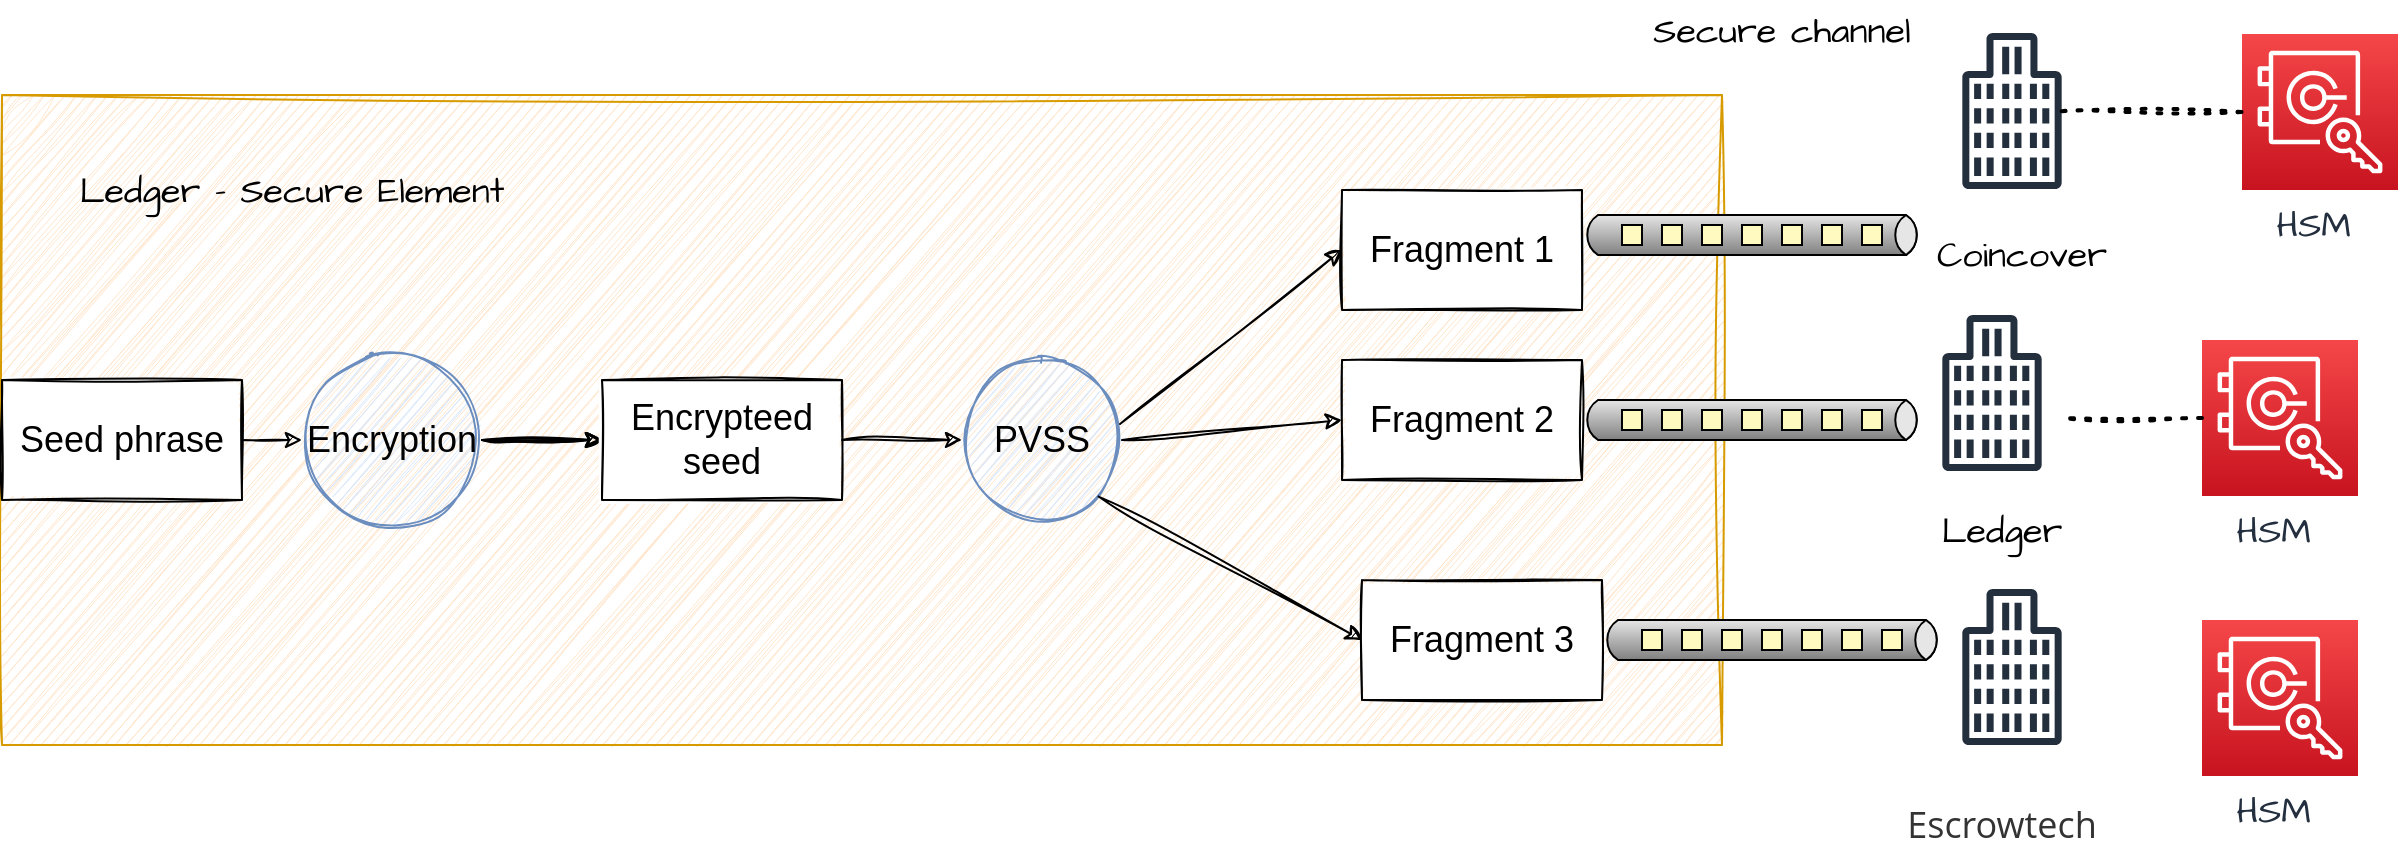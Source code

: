 <mxfile version="20.6.2" type="device"><diagram id="QQlvskkdOhfx6sORYDQ-" name="Page-1"><mxGraphModel dx="1352" dy="961" grid="1" gridSize="10" guides="1" tooltips="1" connect="1" arrows="1" fold="1" page="1" pageScale="1" pageWidth="2336" pageHeight="1654" math="0" shadow="0"><root><mxCell id="0"/><mxCell id="1" parent="0"/><mxCell id="xpyNwON2ZHOt2MHi6ut0-19" value="" style="rounded=0;whiteSpace=wrap;html=1;sketch=1;hachureGap=4;jiggle=2;fontFamily=Architects Daughter;fontSource=https%3A%2F%2Ffonts.googleapis.com%2Fcss%3Ffamily%3DArchitects%2BDaughter;fontSize=18;fillColor=#ffe6cc;strokeColor=#d79b00;" vertex="1" parent="1"><mxGeometry y="287.5" width="860" height="325" as="geometry"/></mxCell><mxCell id="xpyNwON2ZHOt2MHi6ut0-1" value="Seed phrase" style="rounded=0;whiteSpace=wrap;html=1;sketch=1;fontSize=18;" vertex="1" parent="1"><mxGeometry y="430" width="120" height="60" as="geometry"/></mxCell><mxCell id="xpyNwON2ZHOt2MHi6ut0-2" value="" style="endArrow=classic;html=1;rounded=0;exitX=1;exitY=0.5;exitDx=0;exitDy=0;sketch=1;entryX=0;entryY=0.5;entryDx=0;entryDy=0;fontSize=18;" edge="1" parent="1" source="xpyNwON2ZHOt2MHi6ut0-1" target="xpyNwON2ZHOt2MHi6ut0-3"><mxGeometry width="50" height="50" relative="1" as="geometry"><mxPoint x="130" y="500" as="sourcePoint"/><mxPoint x="190" y="460" as="targetPoint"/></mxGeometry></mxCell><mxCell id="xpyNwON2ZHOt2MHi6ut0-16" value="" style="edgeStyle=orthogonalEdgeStyle;rounded=0;sketch=1;hachureGap=4;jiggle=2;orthogonalLoop=1;jettySize=auto;html=1;fontFamily=Architects Daughter;fontSource=https%3A%2F%2Ffonts.googleapis.com%2Fcss%3Ffamily%3DArchitects%2BDaughter;fontSize=18;" edge="1" parent="1" source="xpyNwON2ZHOt2MHi6ut0-3" target="xpyNwON2ZHOt2MHi6ut0-5"><mxGeometry relative="1" as="geometry"/></mxCell><mxCell id="xpyNwON2ZHOt2MHi6ut0-17" value="" style="edgeStyle=orthogonalEdgeStyle;rounded=0;sketch=1;hachureGap=4;jiggle=2;orthogonalLoop=1;jettySize=auto;html=1;fontFamily=Architects Daughter;fontSource=https%3A%2F%2Ffonts.googleapis.com%2Fcss%3Ffamily%3DArchitects%2BDaughter;fontSize=18;" edge="1" parent="1" source="xpyNwON2ZHOt2MHi6ut0-3" target="xpyNwON2ZHOt2MHi6ut0-5"><mxGeometry relative="1" as="geometry"/></mxCell><mxCell id="xpyNwON2ZHOt2MHi6ut0-18" value="" style="edgeStyle=orthogonalEdgeStyle;rounded=0;sketch=1;hachureGap=4;jiggle=2;orthogonalLoop=1;jettySize=auto;html=1;fontFamily=Architects Daughter;fontSource=https%3A%2F%2Ffonts.googleapis.com%2Fcss%3Ffamily%3DArchitects%2BDaughter;fontSize=18;" edge="1" parent="1" source="xpyNwON2ZHOt2MHi6ut0-3" target="xpyNwON2ZHOt2MHi6ut0-5"><mxGeometry relative="1" as="geometry"/></mxCell><mxCell id="xpyNwON2ZHOt2MHi6ut0-3" value="Encryption" style="ellipse;whiteSpace=wrap;html=1;aspect=fixed;sketch=1;fillColor=#dae8fc;strokeColor=#6c8ebf;fontSize=18;" vertex="1" parent="1"><mxGeometry x="150" y="415" width="90" height="90" as="geometry"/></mxCell><mxCell id="xpyNwON2ZHOt2MHi6ut0-4" value="" style="endArrow=classic;html=1;rounded=0;entryX=0;entryY=0.5;entryDx=0;entryDy=0;sketch=1;fontSize=18;" edge="1" parent="1" target="xpyNwON2ZHOt2MHi6ut0-5"><mxGeometry width="50" height="50" relative="1" as="geometry"><mxPoint x="240" y="460" as="sourcePoint"/><mxPoint x="330" y="460" as="targetPoint"/></mxGeometry></mxCell><mxCell id="xpyNwON2ZHOt2MHi6ut0-5" value="Encrypteed seed" style="rounded=0;whiteSpace=wrap;html=1;sketch=1;fontSize=18;" vertex="1" parent="1"><mxGeometry x="300" y="430" width="120" height="60" as="geometry"/></mxCell><mxCell id="xpyNwON2ZHOt2MHi6ut0-6" value="Fragment 1" style="rounded=0;whiteSpace=wrap;html=1;sketch=1;fontSize=18;" vertex="1" parent="1"><mxGeometry x="670" y="335" width="120" height="60" as="geometry"/></mxCell><mxCell id="xpyNwON2ZHOt2MHi6ut0-7" value="Fragment 2" style="rounded=0;whiteSpace=wrap;html=1;sketch=1;fontSize=18;" vertex="1" parent="1"><mxGeometry x="670" y="420" width="120" height="60" as="geometry"/></mxCell><mxCell id="xpyNwON2ZHOt2MHi6ut0-8" value="Fragment 3" style="rounded=0;whiteSpace=wrap;html=1;sketch=1;fontSize=18;" vertex="1" parent="1"><mxGeometry x="680" y="530" width="120" height="60" as="geometry"/></mxCell><mxCell id="xpyNwON2ZHOt2MHi6ut0-9" value="PVSS" style="ellipse;whiteSpace=wrap;html=1;aspect=fixed;sketch=1;fillColor=#dae8fc;strokeColor=#6c8ebf;fontSize=18;" vertex="1" parent="1"><mxGeometry x="480" y="420" width="80" height="80" as="geometry"/></mxCell><mxCell id="xpyNwON2ZHOt2MHi6ut0-15" value="" style="endArrow=classic;html=1;rounded=0;sketch=1;hachureGap=4;jiggle=2;fontFamily=Architects Daughter;fontSource=https%3A%2F%2Ffonts.googleapis.com%2Fcss%3Ffamily%3DArchitects%2BDaughter;fontSize=18;exitX=1;exitY=0.5;exitDx=0;exitDy=0;entryX=0;entryY=0.5;entryDx=0;entryDy=0;" edge="1" parent="1" source="xpyNwON2ZHOt2MHi6ut0-5" target="xpyNwON2ZHOt2MHi6ut0-9"><mxGeometry width="50" height="50" relative="1" as="geometry"><mxPoint x="430" y="420" as="sourcePoint"/><mxPoint x="480" y="370" as="targetPoint"/></mxGeometry></mxCell><mxCell id="xpyNwON2ZHOt2MHi6ut0-20" value="Ledger - Secure Element" style="text;html=1;strokeColor=none;fillColor=none;align=center;verticalAlign=middle;whiteSpace=wrap;rounded=0;sketch=1;hachureGap=4;jiggle=2;fontFamily=Architects Daughter;fontSource=https%3A%2F%2Ffonts.googleapis.com%2Fcss%3Ffamily%3DArchitects%2BDaughter;fontSize=18;" vertex="1" parent="1"><mxGeometry x="10" y="320" width="270" height="30" as="geometry"/></mxCell><mxCell id="xpyNwON2ZHOt2MHi6ut0-21" value="" style="endArrow=classic;html=1;rounded=0;sketch=1;hachureGap=4;jiggle=2;fontFamily=Architects Daughter;fontSource=https%3A%2F%2Ffonts.googleapis.com%2Fcss%3Ffamily%3DArchitects%2BDaughter;fontSize=18;exitX=0.988;exitY=0.4;exitDx=0;exitDy=0;exitPerimeter=0;entryX=0;entryY=0.5;entryDx=0;entryDy=0;" edge="1" parent="1" source="xpyNwON2ZHOt2MHi6ut0-9" target="xpyNwON2ZHOt2MHi6ut0-6"><mxGeometry width="50" height="50" relative="1" as="geometry"><mxPoint x="640" y="360" as="sourcePoint"/><mxPoint x="690" y="310" as="targetPoint"/></mxGeometry></mxCell><mxCell id="xpyNwON2ZHOt2MHi6ut0-22" value="" style="endArrow=classic;html=1;rounded=0;sketch=1;hachureGap=4;jiggle=2;fontFamily=Architects Daughter;fontSource=https%3A%2F%2Ffonts.googleapis.com%2Fcss%3Ffamily%3DArchitects%2BDaughter;fontSize=18;exitX=1;exitY=0.5;exitDx=0;exitDy=0;entryX=0;entryY=0.5;entryDx=0;entryDy=0;" edge="1" parent="1" source="xpyNwON2ZHOt2MHi6ut0-9" target="xpyNwON2ZHOt2MHi6ut0-7"><mxGeometry width="50" height="50" relative="1" as="geometry"><mxPoint x="620" y="530" as="sourcePoint"/><mxPoint x="670" y="480" as="targetPoint"/></mxGeometry></mxCell><mxCell id="xpyNwON2ZHOt2MHi6ut0-23" value="" style="endArrow=classic;html=1;rounded=0;sketch=1;hachureGap=4;jiggle=2;fontFamily=Architects Daughter;fontSource=https%3A%2F%2Ffonts.googleapis.com%2Fcss%3Ffamily%3DArchitects%2BDaughter;fontSize=18;exitX=1;exitY=1;exitDx=0;exitDy=0;entryX=0;entryY=0.5;entryDx=0;entryDy=0;" edge="1" parent="1" source="xpyNwON2ZHOt2MHi6ut0-9" target="xpyNwON2ZHOt2MHi6ut0-8"><mxGeometry width="50" height="50" relative="1" as="geometry"><mxPoint x="620" y="610" as="sourcePoint"/><mxPoint x="670" y="560" as="targetPoint"/></mxGeometry></mxCell><mxCell id="xpyNwON2ZHOt2MHi6ut0-27" value="HSM&amp;nbsp;" style="sketch=0;points=[[0,0,0],[0.25,0,0],[0.5,0,0],[0.75,0,0],[1,0,0],[0,1,0],[0.25,1,0],[0.5,1,0],[0.75,1,0],[1,1,0],[0,0.25,0],[0,0.5,0],[0,0.75,0],[1,0.25,0],[1,0.5,0],[1,0.75,0]];outlineConnect=0;fontColor=#232F3E;gradientColor=#F54749;gradientDirection=north;fillColor=#C7131F;strokeColor=#ffffff;dashed=0;verticalLabelPosition=bottom;verticalAlign=top;align=center;html=1;fontSize=18;fontStyle=0;aspect=fixed;shape=mxgraph.aws4.resourceIcon;resIcon=mxgraph.aws4.cloudhsm;hachureGap=4;jiggle=2;fontFamily=Architects Daughter;fontSource=https%3A%2F%2Ffonts.googleapis.com%2Fcss%3Ffamily%3DArchitects%2BDaughter;" vertex="1" parent="1"><mxGeometry x="1120" y="257" width="78" height="78" as="geometry"/></mxCell><mxCell id="xpyNwON2ZHOt2MHi6ut0-28" value="" style="strokeWidth=1;outlineConnect=0;dashed=0;align=center;html=1;fontSize=18;shape=mxgraph.eip.dataChannel;verticalLabelPosition=bottom;labelBackgroundColor=#ffffff;verticalAlign=top;" vertex="1" parent="1"><mxGeometry x="790" y="305" width="170" height="105" as="geometry"/></mxCell><mxCell id="xpyNwON2ZHOt2MHi6ut0-29" value="" style="strokeWidth=1;outlineConnect=0;dashed=0;align=center;html=1;fontSize=18;shape=mxgraph.eip.dataChannel;verticalLabelPosition=bottom;labelBackgroundColor=#ffffff;verticalAlign=top;" vertex="1" parent="1"><mxGeometry x="790" y="397.5" width="170" height="105" as="geometry"/></mxCell><mxCell id="xpyNwON2ZHOt2MHi6ut0-30" value="" style="strokeWidth=1;outlineConnect=0;dashed=0;align=center;html=1;fontSize=18;shape=mxgraph.eip.dataChannel;verticalLabelPosition=bottom;labelBackgroundColor=#ffffff;verticalAlign=top;" vertex="1" parent="1"><mxGeometry x="800" y="507.5" width="170" height="105" as="geometry"/></mxCell><mxCell id="xpyNwON2ZHOt2MHi6ut0-31" value="HSM&amp;nbsp;" style="sketch=0;points=[[0,0,0],[0.25,0,0],[0.5,0,0],[0.75,0,0],[1,0,0],[0,1,0],[0.25,1,0],[0.5,1,0],[0.75,1,0],[1,1,0],[0,0.25,0],[0,0.5,0],[0,0.75,0],[1,0.25,0],[1,0.5,0],[1,0.75,0]];outlineConnect=0;fontColor=#232F3E;gradientColor=#F54749;gradientDirection=north;fillColor=#C7131F;strokeColor=#ffffff;dashed=0;verticalLabelPosition=bottom;verticalAlign=top;align=center;html=1;fontSize=18;fontStyle=0;aspect=fixed;shape=mxgraph.aws4.resourceIcon;resIcon=mxgraph.aws4.cloudhsm;hachureGap=4;jiggle=2;fontFamily=Architects Daughter;fontSource=https%3A%2F%2Ffonts.googleapis.com%2Fcss%3Ffamily%3DArchitects%2BDaughter;" vertex="1" parent="1"><mxGeometry x="1100" y="410" width="78" height="78" as="geometry"/></mxCell><mxCell id="xpyNwON2ZHOt2MHi6ut0-32" value="HSM&amp;nbsp;" style="sketch=0;points=[[0,0,0],[0.25,0,0],[0.5,0,0],[0.75,0,0],[1,0,0],[0,1,0],[0.25,1,0],[0.5,1,0],[0.75,1,0],[1,1,0],[0,0.25,0],[0,0.5,0],[0,0.75,0],[1,0.25,0],[1,0.5,0],[1,0.75,0]];outlineConnect=0;fontColor=#232F3E;gradientColor=#F54749;gradientDirection=north;fillColor=#C7131F;strokeColor=#ffffff;dashed=0;verticalLabelPosition=bottom;verticalAlign=top;align=center;html=1;fontSize=18;fontStyle=0;aspect=fixed;shape=mxgraph.aws4.resourceIcon;resIcon=mxgraph.aws4.cloudhsm;hachureGap=4;jiggle=2;fontFamily=Architects Daughter;fontSource=https%3A%2F%2Ffonts.googleapis.com%2Fcss%3Ffamily%3DArchitects%2BDaughter;" vertex="1" parent="1"><mxGeometry x="1100" y="550" width="78" height="78" as="geometry"/></mxCell><mxCell id="xpyNwON2ZHOt2MHi6ut0-33" value="Secure channel" style="text;html=1;strokeColor=none;fillColor=none;align=center;verticalAlign=middle;whiteSpace=wrap;rounded=0;sketch=0;hachureGap=4;jiggle=2;fontFamily=Architects Daughter;fontSource=https%3A%2F%2Ffonts.googleapis.com%2Fcss%3Ffamily%3DArchitects%2BDaughter;fontSize=18;" vertex="1" parent="1"><mxGeometry x="800" y="240" width="180" height="30" as="geometry"/></mxCell><mxCell id="xpyNwON2ZHOt2MHi6ut0-34" value="" style="sketch=0;outlineConnect=0;fontColor=#232F3E;gradientColor=none;fillColor=#232F3D;strokeColor=none;dashed=0;verticalLabelPosition=bottom;verticalAlign=top;align=center;html=1;fontSize=18;fontStyle=0;aspect=fixed;pointerEvents=1;shape=mxgraph.aws4.office_building;hachureGap=4;jiggle=2;fontFamily=Architects Daughter;fontSource=https%3A%2F%2Ffonts.googleapis.com%2Fcss%3Ffamily%3DArchitects%2BDaughter;" vertex="1" parent="1"><mxGeometry x="980" y="256.5" width="50" height="78" as="geometry"/></mxCell><mxCell id="xpyNwON2ZHOt2MHi6ut0-35" value="" style="sketch=0;outlineConnect=0;fontColor=#232F3E;gradientColor=none;fillColor=#232F3D;strokeColor=none;dashed=0;verticalLabelPosition=bottom;verticalAlign=top;align=center;html=1;fontSize=18;fontStyle=0;aspect=fixed;pointerEvents=1;shape=mxgraph.aws4.office_building;hachureGap=4;jiggle=2;fontFamily=Architects Daughter;fontSource=https%3A%2F%2Ffonts.googleapis.com%2Fcss%3Ffamily%3DArchitects%2BDaughter;" vertex="1" parent="1"><mxGeometry x="970" y="397.5" width="50" height="78" as="geometry"/></mxCell><mxCell id="xpyNwON2ZHOt2MHi6ut0-36" value="" style="sketch=0;outlineConnect=0;fontColor=#232F3E;gradientColor=none;fillColor=#232F3D;strokeColor=none;dashed=0;verticalLabelPosition=bottom;verticalAlign=top;align=center;html=1;fontSize=18;fontStyle=0;aspect=fixed;pointerEvents=1;shape=mxgraph.aws4.office_building;hachureGap=4;jiggle=2;fontFamily=Architects Daughter;fontSource=https%3A%2F%2Ffonts.googleapis.com%2Fcss%3Ffamily%3DArchitects%2BDaughter;" vertex="1" parent="1"><mxGeometry x="980" y="534.5" width="50" height="78" as="geometry"/></mxCell><mxCell id="xpyNwON2ZHOt2MHi6ut0-37" value="Coincover" style="text;html=1;strokeColor=none;fillColor=none;align=center;verticalAlign=middle;whiteSpace=wrap;rounded=0;sketch=0;hachureGap=4;jiggle=2;fontFamily=Architects Daughter;fontSource=https%3A%2F%2Ffonts.googleapis.com%2Fcss%3Ffamily%3DArchitects%2BDaughter;fontSize=18;" vertex="1" parent="1"><mxGeometry x="980" y="351.5" width="60" height="30" as="geometry"/></mxCell><mxCell id="xpyNwON2ZHOt2MHi6ut0-38" value="Ledger" style="text;html=1;strokeColor=none;fillColor=none;align=center;verticalAlign=middle;whiteSpace=wrap;rounded=0;sketch=0;hachureGap=4;jiggle=2;fontFamily=Architects Daughter;fontSource=https%3A%2F%2Ffonts.googleapis.com%2Fcss%3Ffamily%3DArchitects%2BDaughter;fontSize=18;" vertex="1" parent="1"><mxGeometry x="970" y="490" width="60" height="30" as="geometry"/></mxCell><mxCell id="xpyNwON2ZHOt2MHi6ut0-39" value="&lt;span style=&quot;color: rgb(51, 51, 51); font-family: &amp;quot;Open Sans&amp;quot;, &amp;quot;Clear Sans&amp;quot;, &amp;quot;Helvetica Neue&amp;quot;, Helvetica, Arial, &amp;quot;Segoe UI Emoji&amp;quot;, sans-serif; font-size: 18px; orphans: 4; text-align: start; background-color: rgb(255, 255, 255);&quot;&gt;Escrowtech&lt;/span&gt;" style="text;html=1;strokeColor=none;fillColor=none;align=center;verticalAlign=middle;whiteSpace=wrap;rounded=0;sketch=0;hachureGap=4;jiggle=2;fontFamily=Architects Daughter;fontSource=https%3A%2F%2Ffonts.googleapis.com%2Fcss%3Ffamily%3DArchitects%2BDaughter;fontSize=18;" vertex="1" parent="1"><mxGeometry x="970" y="638" width="60" height="30" as="geometry"/></mxCell><mxCell id="xpyNwON2ZHOt2MHi6ut0-40" value="" style="endArrow=none;dashed=1;html=1;dashPattern=1 3;strokeWidth=2;rounded=0;sketch=1;hachureGap=4;jiggle=2;fontFamily=Architects Daughter;fontSource=https%3A%2F%2Ffonts.googleapis.com%2Fcss%3Ffamily%3DArchitects%2BDaughter;fontSize=18;exitX=0;exitY=0.5;exitDx=0;exitDy=0;exitPerimeter=0;" edge="1" parent="1" source="xpyNwON2ZHOt2MHi6ut0-31"><mxGeometry width="50" height="50" relative="1" as="geometry"><mxPoint x="830" y="540" as="sourcePoint"/><mxPoint x="1030" y="449" as="targetPoint"/></mxGeometry></mxCell><mxCell id="xpyNwON2ZHOt2MHi6ut0-41" value="" style="endArrow=none;dashed=1;html=1;dashPattern=1 3;strokeWidth=2;rounded=0;sketch=1;hachureGap=4;jiggle=2;fontFamily=Architects Daughter;fontSource=https%3A%2F%2Ffonts.googleapis.com%2Fcss%3Ffamily%3DArchitects%2BDaughter;fontSize=18;entryX=0;entryY=0.5;entryDx=0;entryDy=0;entryPerimeter=0;" edge="1" parent="1" source="xpyNwON2ZHOt2MHi6ut0-34" target="xpyNwON2ZHOt2MHi6ut0-27"><mxGeometry width="50" height="50" relative="1" as="geometry"><mxPoint x="1080" y="340" as="sourcePoint"/><mxPoint x="1130" y="290" as="targetPoint"/></mxGeometry></mxCell></root></mxGraphModel></diagram></mxfile>